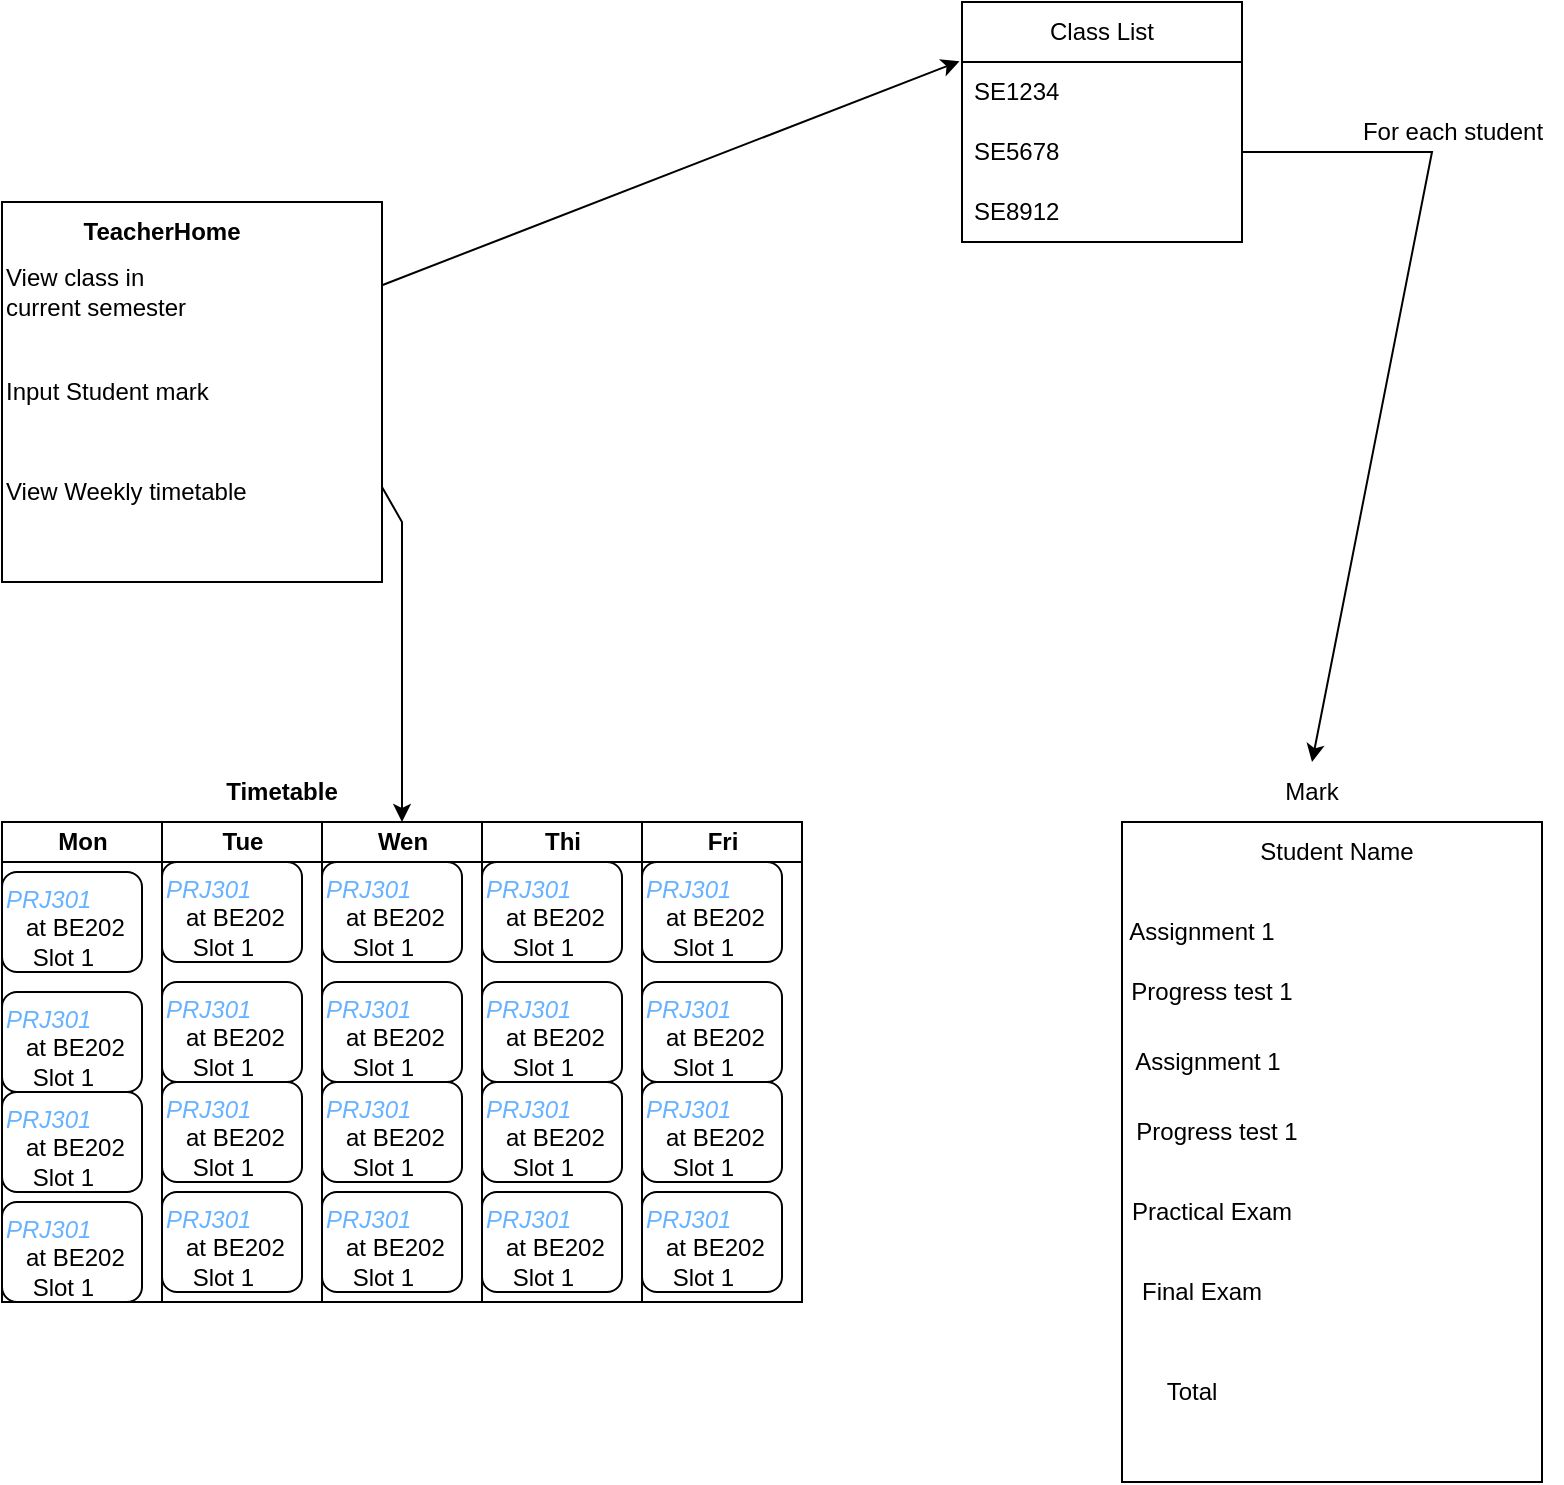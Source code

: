 <mxfile version="22.0.4" type="github" pages="3">
  <diagram name="Trang-1" id="lrLMCMZ89S8RirNt2OGC">
    <mxGraphModel dx="1050" dy="566" grid="1" gridSize="10" guides="1" tooltips="1" connect="1" arrows="1" fold="1" page="1" pageScale="1" pageWidth="827" pageHeight="1169" background="none" math="0" shadow="0">
      <root>
        <mxCell id="0" />
        <mxCell id="1" parent="0" />
        <mxCell id="62X3WdJCpgT0yJd-97B1-1" value="" style="whiteSpace=wrap;html=1;aspect=fixed;" parent="1" vertex="1">
          <mxGeometry y="110" width="190" height="190" as="geometry" />
        </mxCell>
        <mxCell id="62X3WdJCpgT0yJd-97B1-2" value="TeacherHome" style="text;html=1;strokeColor=none;fillColor=none;align=center;verticalAlign=middle;whiteSpace=wrap;rounded=0;fontStyle=1" parent="1" vertex="1">
          <mxGeometry x="50" y="110" width="60" height="30" as="geometry" />
        </mxCell>
        <mxCell id="62X3WdJCpgT0yJd-97B1-3" value="View class in current semester&amp;nbsp;" style="text;html=1;strokeColor=none;fillColor=none;align=left;verticalAlign=middle;whiteSpace=wrap;rounded=0;" parent="1" vertex="1">
          <mxGeometry y="140" width="110" height="30" as="geometry" />
        </mxCell>
        <mxCell id="62X3WdJCpgT0yJd-97B1-4" value="Input Student mark" style="text;html=1;strokeColor=none;fillColor=none;align=left;verticalAlign=middle;whiteSpace=wrap;rounded=0;" parent="1" vertex="1">
          <mxGeometry y="190" width="110" height="30" as="geometry" />
        </mxCell>
        <mxCell id="62X3WdJCpgT0yJd-97B1-5" value="View&amp;nbsp;Weekly&amp;nbsp;&lt;span style=&quot;background-color: initial;&quot;&gt;timetable&lt;/span&gt;" style="text;html=1;strokeColor=none;fillColor=none;align=left;verticalAlign=middle;whiteSpace=wrap;rounded=0;" parent="1" vertex="1">
          <mxGeometry y="240" width="140" height="30" as="geometry" />
        </mxCell>
        <mxCell id="62X3WdJCpgT0yJd-97B1-13" value="Mon" style="swimlane;startSize=20;html=1;" parent="1" vertex="1">
          <mxGeometry y="420" width="80" height="240" as="geometry" />
        </mxCell>
        <mxCell id="62X3WdJCpgT0yJd-97B1-20" value="&lt;i style=&quot;color: rgb(102, 178, 255);&quot;&gt;PRJ301&amp;nbsp;&lt;br&gt;&lt;/i&gt;&amp;nbsp; &amp;nbsp;at BE202&lt;br&gt;&amp;nbsp; &amp;nbsp; Slot 1&amp;nbsp;" style="rounded=1;whiteSpace=wrap;html=1;align=left;verticalAlign=top;" parent="62X3WdJCpgT0yJd-97B1-13" vertex="1">
          <mxGeometry y="25" width="70" height="50" as="geometry" />
        </mxCell>
        <mxCell id="62X3WdJCpgT0yJd-97B1-21" value="&lt;i style=&quot;color: rgb(102, 178, 255);&quot;&gt;PRJ301&amp;nbsp;&lt;br&gt;&lt;/i&gt;&amp;nbsp; &amp;nbsp;at BE202&lt;br&gt;&amp;nbsp; &amp;nbsp; Slot 1&amp;nbsp;" style="rounded=1;whiteSpace=wrap;html=1;align=left;verticalAlign=top;" parent="62X3WdJCpgT0yJd-97B1-13" vertex="1">
          <mxGeometry y="85" width="70" height="50" as="geometry" />
        </mxCell>
        <mxCell id="62X3WdJCpgT0yJd-97B1-22" value="&lt;i style=&quot;color: rgb(102, 178, 255);&quot;&gt;PRJ301&amp;nbsp;&lt;br&gt;&lt;/i&gt;&amp;nbsp; &amp;nbsp;at BE202&lt;br&gt;&amp;nbsp; &amp;nbsp; Slot 1&amp;nbsp;" style="rounded=1;whiteSpace=wrap;html=1;align=left;verticalAlign=top;" parent="62X3WdJCpgT0yJd-97B1-13" vertex="1">
          <mxGeometry y="135" width="70" height="50" as="geometry" />
        </mxCell>
        <mxCell id="62X3WdJCpgT0yJd-97B1-27" value="&lt;i style=&quot;color: rgb(102, 178, 255);&quot;&gt;PRJ301&amp;nbsp;&lt;br&gt;&lt;/i&gt;&amp;nbsp; &amp;nbsp;at BE202&lt;br&gt;&amp;nbsp; &amp;nbsp; Slot 1&amp;nbsp;" style="rounded=1;whiteSpace=wrap;html=1;align=left;verticalAlign=top;" parent="62X3WdJCpgT0yJd-97B1-13" vertex="1">
          <mxGeometry y="190" width="70" height="50" as="geometry" />
        </mxCell>
        <mxCell id="62X3WdJCpgT0yJd-97B1-14" value="Tue" style="swimlane;startSize=20;html=1;" parent="1" vertex="1">
          <mxGeometry x="80" y="420" width="80" height="240" as="geometry" />
        </mxCell>
        <mxCell id="62X3WdJCpgT0yJd-97B1-44" value="&lt;i style=&quot;color: rgb(102, 178, 255);&quot;&gt;PRJ301&amp;nbsp;&lt;br&gt;&lt;/i&gt;&amp;nbsp; &amp;nbsp;at BE202&lt;br&gt;&amp;nbsp; &amp;nbsp; Slot 1&amp;nbsp;" style="rounded=1;whiteSpace=wrap;html=1;align=left;verticalAlign=top;" parent="62X3WdJCpgT0yJd-97B1-14" vertex="1">
          <mxGeometry y="20" width="70" height="50" as="geometry" />
        </mxCell>
        <mxCell id="62X3WdJCpgT0yJd-97B1-45" value="&lt;i style=&quot;color: rgb(102, 178, 255);&quot;&gt;PRJ301&amp;nbsp;&lt;br&gt;&lt;/i&gt;&amp;nbsp; &amp;nbsp;at BE202&lt;br&gt;&amp;nbsp; &amp;nbsp; Slot 1&amp;nbsp;" style="rounded=1;whiteSpace=wrap;html=1;align=left;verticalAlign=top;" parent="62X3WdJCpgT0yJd-97B1-14" vertex="1">
          <mxGeometry y="80" width="70" height="50" as="geometry" />
        </mxCell>
        <mxCell id="62X3WdJCpgT0yJd-97B1-46" value="&lt;i style=&quot;color: rgb(102, 178, 255);&quot;&gt;PRJ301&amp;nbsp;&lt;br&gt;&lt;/i&gt;&amp;nbsp; &amp;nbsp;at BE202&lt;br&gt;&amp;nbsp; &amp;nbsp; Slot 1&amp;nbsp;" style="rounded=1;whiteSpace=wrap;html=1;align=left;verticalAlign=top;" parent="62X3WdJCpgT0yJd-97B1-14" vertex="1">
          <mxGeometry y="130" width="70" height="50" as="geometry" />
        </mxCell>
        <mxCell id="62X3WdJCpgT0yJd-97B1-47" value="&lt;i style=&quot;color: rgb(102, 178, 255);&quot;&gt;PRJ301&amp;nbsp;&lt;br&gt;&lt;/i&gt;&amp;nbsp; &amp;nbsp;at BE202&lt;br&gt;&amp;nbsp; &amp;nbsp; Slot 1&amp;nbsp;" style="rounded=1;whiteSpace=wrap;html=1;align=left;verticalAlign=top;" parent="62X3WdJCpgT0yJd-97B1-14" vertex="1">
          <mxGeometry y="185" width="70" height="50" as="geometry" />
        </mxCell>
        <mxCell id="62X3WdJCpgT0yJd-97B1-15" value="Wen" style="swimlane;startSize=20;html=1;" parent="1" vertex="1">
          <mxGeometry x="160" y="420" width="80" height="240" as="geometry" />
        </mxCell>
        <mxCell id="62X3WdJCpgT0yJd-97B1-28" value="&lt;i style=&quot;color: rgb(102, 178, 255);&quot;&gt;PRJ301&amp;nbsp;&lt;br&gt;&lt;/i&gt;&amp;nbsp; &amp;nbsp;at BE202&lt;br&gt;&amp;nbsp; &amp;nbsp; Slot 1&amp;nbsp;" style="rounded=1;whiteSpace=wrap;html=1;align=left;verticalAlign=top;" parent="62X3WdJCpgT0yJd-97B1-15" vertex="1">
          <mxGeometry y="20" width="70" height="50" as="geometry" />
        </mxCell>
        <mxCell id="62X3WdJCpgT0yJd-97B1-29" value="&lt;i style=&quot;color: rgb(102, 178, 255);&quot;&gt;PRJ301&amp;nbsp;&lt;br&gt;&lt;/i&gt;&amp;nbsp; &amp;nbsp;at BE202&lt;br&gt;&amp;nbsp; &amp;nbsp; Slot 1&amp;nbsp;" style="rounded=1;whiteSpace=wrap;html=1;align=left;verticalAlign=top;" parent="62X3WdJCpgT0yJd-97B1-15" vertex="1">
          <mxGeometry y="80" width="70" height="50" as="geometry" />
        </mxCell>
        <mxCell id="62X3WdJCpgT0yJd-97B1-30" value="&lt;i style=&quot;color: rgb(102, 178, 255);&quot;&gt;PRJ301&amp;nbsp;&lt;br&gt;&lt;/i&gt;&amp;nbsp; &amp;nbsp;at BE202&lt;br&gt;&amp;nbsp; &amp;nbsp; Slot 1&amp;nbsp;" style="rounded=1;whiteSpace=wrap;html=1;align=left;verticalAlign=top;" parent="62X3WdJCpgT0yJd-97B1-15" vertex="1">
          <mxGeometry y="130" width="70" height="50" as="geometry" />
        </mxCell>
        <mxCell id="62X3WdJCpgT0yJd-97B1-31" value="&lt;i style=&quot;color: rgb(102, 178, 255);&quot;&gt;PRJ301&amp;nbsp;&lt;br&gt;&lt;/i&gt;&amp;nbsp; &amp;nbsp;at BE202&lt;br&gt;&amp;nbsp; &amp;nbsp; Slot 1&amp;nbsp;" style="rounded=1;whiteSpace=wrap;html=1;align=left;verticalAlign=top;" parent="62X3WdJCpgT0yJd-97B1-15" vertex="1">
          <mxGeometry y="185" width="70" height="50" as="geometry" />
        </mxCell>
        <mxCell id="62X3WdJCpgT0yJd-97B1-16" value="Thi" style="swimlane;startSize=20;html=1;" parent="1" vertex="1">
          <mxGeometry x="240" y="420" width="80" height="240" as="geometry" />
        </mxCell>
        <mxCell id="62X3WdJCpgT0yJd-97B1-32" value="&lt;i style=&quot;color: rgb(102, 178, 255);&quot;&gt;PRJ301&amp;nbsp;&lt;br&gt;&lt;/i&gt;&amp;nbsp; &amp;nbsp;at BE202&lt;br&gt;&amp;nbsp; &amp;nbsp; Slot 1&amp;nbsp;" style="rounded=1;whiteSpace=wrap;html=1;align=left;verticalAlign=top;" parent="62X3WdJCpgT0yJd-97B1-16" vertex="1">
          <mxGeometry y="20" width="70" height="50" as="geometry" />
        </mxCell>
        <mxCell id="62X3WdJCpgT0yJd-97B1-33" value="&lt;i style=&quot;color: rgb(102, 178, 255);&quot;&gt;PRJ301&amp;nbsp;&lt;br&gt;&lt;/i&gt;&amp;nbsp; &amp;nbsp;at BE202&lt;br&gt;&amp;nbsp; &amp;nbsp; Slot 1&amp;nbsp;" style="rounded=1;whiteSpace=wrap;html=1;align=left;verticalAlign=top;" parent="62X3WdJCpgT0yJd-97B1-16" vertex="1">
          <mxGeometry y="80" width="70" height="50" as="geometry" />
        </mxCell>
        <mxCell id="62X3WdJCpgT0yJd-97B1-34" value="&lt;i style=&quot;color: rgb(102, 178, 255);&quot;&gt;PRJ301&amp;nbsp;&lt;br&gt;&lt;/i&gt;&amp;nbsp; &amp;nbsp;at BE202&lt;br&gt;&amp;nbsp; &amp;nbsp; Slot 1&amp;nbsp;" style="rounded=1;whiteSpace=wrap;html=1;align=left;verticalAlign=top;" parent="62X3WdJCpgT0yJd-97B1-16" vertex="1">
          <mxGeometry y="130" width="70" height="50" as="geometry" />
        </mxCell>
        <mxCell id="62X3WdJCpgT0yJd-97B1-35" value="&lt;i style=&quot;color: rgb(102, 178, 255);&quot;&gt;PRJ301&amp;nbsp;&lt;br&gt;&lt;/i&gt;&amp;nbsp; &amp;nbsp;at BE202&lt;br&gt;&amp;nbsp; &amp;nbsp; Slot 1&amp;nbsp;" style="rounded=1;whiteSpace=wrap;html=1;align=left;verticalAlign=top;" parent="62X3WdJCpgT0yJd-97B1-16" vertex="1">
          <mxGeometry y="185" width="70" height="50" as="geometry" />
        </mxCell>
        <mxCell id="62X3WdJCpgT0yJd-97B1-17" value="Fri" style="swimlane;startSize=20;html=1;" parent="1" vertex="1">
          <mxGeometry x="320" y="420" width="80" height="240" as="geometry" />
        </mxCell>
        <mxCell id="62X3WdJCpgT0yJd-97B1-36" value="&lt;i style=&quot;color: rgb(102, 178, 255);&quot;&gt;PRJ301&amp;nbsp;&lt;br&gt;&lt;/i&gt;&amp;nbsp; &amp;nbsp;at BE202&lt;br&gt;&amp;nbsp; &amp;nbsp; Slot 1&amp;nbsp;" style="rounded=1;whiteSpace=wrap;html=1;align=left;verticalAlign=top;" parent="62X3WdJCpgT0yJd-97B1-17" vertex="1">
          <mxGeometry y="20" width="70" height="50" as="geometry" />
        </mxCell>
        <mxCell id="62X3WdJCpgT0yJd-97B1-37" value="&lt;i style=&quot;color: rgb(102, 178, 255);&quot;&gt;PRJ301&amp;nbsp;&lt;br&gt;&lt;/i&gt;&amp;nbsp; &amp;nbsp;at BE202&lt;br&gt;&amp;nbsp; &amp;nbsp; Slot 1&amp;nbsp;" style="rounded=1;whiteSpace=wrap;html=1;align=left;verticalAlign=top;" parent="62X3WdJCpgT0yJd-97B1-17" vertex="1">
          <mxGeometry y="80" width="70" height="50" as="geometry" />
        </mxCell>
        <mxCell id="62X3WdJCpgT0yJd-97B1-38" value="&lt;i style=&quot;color: rgb(102, 178, 255);&quot;&gt;PRJ301&amp;nbsp;&lt;br&gt;&lt;/i&gt;&amp;nbsp; &amp;nbsp;at BE202&lt;br&gt;&amp;nbsp; &amp;nbsp; Slot 1&amp;nbsp;" style="rounded=1;whiteSpace=wrap;html=1;align=left;verticalAlign=top;" parent="62X3WdJCpgT0yJd-97B1-17" vertex="1">
          <mxGeometry y="130" width="70" height="50" as="geometry" />
        </mxCell>
        <mxCell id="62X3WdJCpgT0yJd-97B1-39" value="&lt;i style=&quot;color: rgb(102, 178, 255);&quot;&gt;PRJ301&amp;nbsp;&lt;br&gt;&lt;/i&gt;&amp;nbsp; &amp;nbsp;at BE202&lt;br&gt;&amp;nbsp; &amp;nbsp; Slot 1&amp;nbsp;" style="rounded=1;whiteSpace=wrap;html=1;align=left;verticalAlign=top;" parent="62X3WdJCpgT0yJd-97B1-17" vertex="1">
          <mxGeometry y="185" width="70" height="50" as="geometry" />
        </mxCell>
        <mxCell id="62X3WdJCpgT0yJd-97B1-18" value="&lt;b&gt;Timetable&lt;/b&gt;" style="text;html=1;strokeColor=none;fillColor=none;align=center;verticalAlign=middle;whiteSpace=wrap;rounded=0;" parent="1" vertex="1">
          <mxGeometry x="110" y="390" width="60" height="30" as="geometry" />
        </mxCell>
        <mxCell id="62X3WdJCpgT0yJd-97B1-48" value="" style="endArrow=classic;html=1;rounded=0;exitX=1;exitY=0.75;exitDx=0;exitDy=0;entryX=0.5;entryY=0;entryDx=0;entryDy=0;" parent="1" source="62X3WdJCpgT0yJd-97B1-1" target="62X3WdJCpgT0yJd-97B1-15" edge="1">
          <mxGeometry width="50" height="50" relative="1" as="geometry">
            <mxPoint x="215" y="270" as="sourcePoint" />
            <mxPoint x="265" y="220" as="targetPoint" />
            <Array as="points">
              <mxPoint x="200" y="270" />
            </Array>
          </mxGeometry>
        </mxCell>
        <mxCell id="62X3WdJCpgT0yJd-97B1-49" value="Class List" style="swimlane;fontStyle=0;childLayout=stackLayout;horizontal=1;startSize=30;horizontalStack=0;resizeParent=1;resizeParentMax=0;resizeLast=0;collapsible=1;marginBottom=0;whiteSpace=wrap;html=1;" parent="1" vertex="1">
          <mxGeometry x="480" y="10" width="140" height="120" as="geometry" />
        </mxCell>
        <mxCell id="62X3WdJCpgT0yJd-97B1-50" value="SE1234" style="text;strokeColor=none;fillColor=none;align=left;verticalAlign=middle;spacingLeft=4;spacingRight=4;overflow=hidden;points=[[0,0.5],[1,0.5]];portConstraint=eastwest;rotatable=0;whiteSpace=wrap;html=1;" parent="62X3WdJCpgT0yJd-97B1-49" vertex="1">
          <mxGeometry y="30" width="140" height="30" as="geometry" />
        </mxCell>
        <mxCell id="62X3WdJCpgT0yJd-97B1-51" value="SE5678" style="text;strokeColor=none;fillColor=none;align=left;verticalAlign=middle;spacingLeft=4;spacingRight=4;overflow=hidden;points=[[0,0.5],[1,0.5]];portConstraint=eastwest;rotatable=0;whiteSpace=wrap;html=1;" parent="62X3WdJCpgT0yJd-97B1-49" vertex="1">
          <mxGeometry y="60" width="140" height="30" as="geometry" />
        </mxCell>
        <mxCell id="62X3WdJCpgT0yJd-97B1-52" value="SE8912" style="text;strokeColor=none;fillColor=none;align=left;verticalAlign=middle;spacingLeft=4;spacingRight=4;overflow=hidden;points=[[0,0.5],[1,0.5]];portConstraint=eastwest;rotatable=0;whiteSpace=wrap;html=1;" parent="62X3WdJCpgT0yJd-97B1-49" vertex="1">
          <mxGeometry y="90" width="140" height="30" as="geometry" />
        </mxCell>
        <mxCell id="62X3WdJCpgT0yJd-97B1-60" value="" style="endArrow=classic;html=1;rounded=0;exitX=1;exitY=0.219;exitDx=0;exitDy=0;exitPerimeter=0;entryX=-0.009;entryY=-0.013;entryDx=0;entryDy=0;entryPerimeter=0;" parent="1" source="62X3WdJCpgT0yJd-97B1-1" target="62X3WdJCpgT0yJd-97B1-50" edge="1">
          <mxGeometry width="50" height="50" relative="1" as="geometry">
            <mxPoint x="320" y="140" as="sourcePoint" />
            <mxPoint x="370" y="90" as="targetPoint" />
          </mxGeometry>
        </mxCell>
        <mxCell id="62X3WdJCpgT0yJd-97B1-63" value="" style="endArrow=classic;html=1;rounded=0;exitX=1;exitY=0.5;exitDx=0;exitDy=0;entryX=0.5;entryY=0;entryDx=0;entryDy=0;" parent="1" source="62X3WdJCpgT0yJd-97B1-51" target="62X3WdJCpgT0yJd-97B1-68" edge="1">
          <mxGeometry width="50" height="50" relative="1" as="geometry">
            <mxPoint x="690" y="100" as="sourcePoint" />
            <mxPoint x="530" y="210" as="targetPoint" />
            <Array as="points">
              <mxPoint x="715" y="85" />
            </Array>
          </mxGeometry>
        </mxCell>
        <mxCell id="62X3WdJCpgT0yJd-97B1-67" value="For each student" style="text;html=1;align=center;verticalAlign=middle;resizable=0;points=[];autosize=1;strokeColor=none;fillColor=none;" parent="1" vertex="1">
          <mxGeometry x="670" y="60" width="110" height="30" as="geometry" />
        </mxCell>
        <mxCell id="62X3WdJCpgT0yJd-97B1-68" value="Mark" style="text;html=1;strokeColor=none;fillColor=none;align=center;verticalAlign=middle;whiteSpace=wrap;rounded=0;" parent="1" vertex="1">
          <mxGeometry x="625" y="390" width="60" height="30" as="geometry" />
        </mxCell>
        <mxCell id="kbMPqpUgiRcnFKqzoY_I-2" value="" style="rounded=0;whiteSpace=wrap;html=1;" vertex="1" parent="1">
          <mxGeometry x="560" y="420" width="210" height="330" as="geometry" />
        </mxCell>
        <mxCell id="kbMPqpUgiRcnFKqzoY_I-3" value="Student Name" style="text;html=1;strokeColor=none;fillColor=none;align=center;verticalAlign=middle;whiteSpace=wrap;rounded=0;" vertex="1" parent="1">
          <mxGeometry x="625" y="420" width="85" height="30" as="geometry" />
        </mxCell>
        <mxCell id="kbMPqpUgiRcnFKqzoY_I-4" value="Progress test 1" style="text;html=1;strokeColor=none;fillColor=none;align=center;verticalAlign=middle;whiteSpace=wrap;rounded=0;" vertex="1" parent="1">
          <mxGeometry x="560" y="490" width="90" height="30" as="geometry" />
        </mxCell>
        <mxCell id="kbMPqpUgiRcnFKqzoY_I-5" value="Progress test 1" style="text;html=1;strokeColor=none;fillColor=none;align=center;verticalAlign=middle;whiteSpace=wrap;rounded=0;" vertex="1" parent="1">
          <mxGeometry x="565" y="560" width="85" height="30" as="geometry" />
        </mxCell>
        <mxCell id="kbMPqpUgiRcnFKqzoY_I-6" value="Assignment 1" style="text;html=1;strokeColor=none;fillColor=none;align=center;verticalAlign=middle;whiteSpace=wrap;rounded=0;" vertex="1" parent="1">
          <mxGeometry x="560" y="460" width="80" height="30" as="geometry" />
        </mxCell>
        <mxCell id="kbMPqpUgiRcnFKqzoY_I-7" value="Assignment 1" style="text;html=1;strokeColor=none;fillColor=none;align=center;verticalAlign=middle;whiteSpace=wrap;rounded=0;" vertex="1" parent="1">
          <mxGeometry x="562.5" y="525" width="80" height="30" as="geometry" />
        </mxCell>
        <mxCell id="kbMPqpUgiRcnFKqzoY_I-8" value="Practical Exam" style="text;html=1;strokeColor=none;fillColor=none;align=center;verticalAlign=middle;whiteSpace=wrap;rounded=0;" vertex="1" parent="1">
          <mxGeometry x="560" y="600" width="90" height="30" as="geometry" />
        </mxCell>
        <mxCell id="kbMPqpUgiRcnFKqzoY_I-10" value="Final Exam" style="text;html=1;strokeColor=none;fillColor=none;align=center;verticalAlign=middle;whiteSpace=wrap;rounded=0;" vertex="1" parent="1">
          <mxGeometry x="560" y="640" width="80" height="30" as="geometry" />
        </mxCell>
        <mxCell id="kbMPqpUgiRcnFKqzoY_I-11" value="Total" style="text;html=1;strokeColor=none;fillColor=none;align=center;verticalAlign=middle;whiteSpace=wrap;rounded=0;" vertex="1" parent="1">
          <mxGeometry x="565" y="690" width="60" height="30" as="geometry" />
        </mxCell>
      </root>
    </mxGraphModel>
  </diagram>
  <diagram id="BWUewX7u6Z7TZRY_ffb4" name="Trang-2">
    <mxGraphModel dx="1050" dy="1735" grid="1" gridSize="10" guides="1" tooltips="1" connect="1" arrows="1" fold="1" page="1" pageScale="1" pageWidth="827" pageHeight="1169" math="0" shadow="0">
      <root>
        <mxCell id="0" />
        <mxCell id="1" parent="0" />
        <mxCell id="vPoRkNdX54TCppejiCDA-2" value="" style="rounded=0;whiteSpace=wrap;html=1;" parent="1" vertex="1">
          <mxGeometry width="200" height="150" as="geometry" />
        </mxCell>
        <mxCell id="vPoRkNdX54TCppejiCDA-3" value="Admin Home" style="text;html=1;strokeColor=none;fillColor=none;align=center;verticalAlign=middle;whiteSpace=wrap;rounded=0;fontStyle=1" parent="1" vertex="1">
          <mxGeometry x="50" y="-30" width="90" height="30" as="geometry" />
        </mxCell>
        <mxCell id="vPoRkNdX54TCppejiCDA-4" value="Register Student" style="text;html=1;strokeColor=none;fillColor=none;align=left;verticalAlign=middle;whiteSpace=wrap;rounded=0;" parent="1" vertex="1">
          <mxGeometry y="10" width="120" height="30" as="geometry" />
        </mxCell>
        <mxCell id="vPoRkNdX54TCppejiCDA-5" value="Register Class" style="text;html=1;strokeColor=none;fillColor=none;align=left;verticalAlign=middle;whiteSpace=wrap;rounded=0;" parent="1" vertex="1">
          <mxGeometry y="40" width="120" height="30" as="geometry" />
        </mxCell>
        <mxCell id="vPoRkNdX54TCppejiCDA-6" value="Delete Student" style="text;html=1;strokeColor=none;fillColor=none;align=left;verticalAlign=middle;whiteSpace=wrap;rounded=0;" parent="1" vertex="1">
          <mxGeometry y="70" width="120" height="30" as="geometry" />
        </mxCell>
        <mxCell id="vPoRkNdX54TCppejiCDA-7" value="Change Student Major" style="text;html=1;strokeColor=none;fillColor=none;align=left;verticalAlign=middle;whiteSpace=wrap;rounded=0;" parent="1" vertex="1">
          <mxGeometry y="100" width="140" height="30" as="geometry" />
        </mxCell>
      </root>
    </mxGraphModel>
  </diagram>
  <diagram id="R2n1BXFLMNcoUqrF3E1u" name="Database Design">
    <mxGraphModel dx="1050" dy="566" grid="1" gridSize="10" guides="1" tooltips="1" connect="1" arrows="1" fold="1" page="1" pageScale="1" pageWidth="827" pageHeight="1169" math="0" shadow="0">
      <root>
        <mxCell id="0" />
        <mxCell id="1" parent="0" />
        <mxCell id="UT1mVBPPoFRzfA9oM44p-1" value="Students Table" style="swimlane;whiteSpace=wrap;html=1;" vertex="1" parent="1">
          <mxGeometry x="20" y="10" width="200" height="200" as="geometry" />
        </mxCell>
        <mxCell id="UT1mVBPPoFRzfA9oM44p-2" value="Courses Table&lt;span style=&quot;color: rgb(209, 213, 219); font-family: Söhne, ui-sans-serif, system-ui, -apple-system, &amp;quot;Segoe UI&amp;quot;, Roboto, Ubuntu, Cantarell, &amp;quot;Noto Sans&amp;quot;, sans-serif, &amp;quot;Helvetica Neue&amp;quot;, Arial, &amp;quot;Apple Color Emoji&amp;quot;, &amp;quot;Segoe UI Emoji&amp;quot;, &amp;quot;Segoe UI Symbol&amp;quot;, &amp;quot;Noto Color Emoji&amp;quot;; font-size: 16px; font-weight: 400; text-align: left; background-color: rgb(68, 70, 84);&quot;&gt; &lt;/span&gt;" style="swimlane;whiteSpace=wrap;html=1;" vertex="1" parent="1">
          <mxGeometry x="300" y="10" width="200" height="200" as="geometry" />
        </mxCell>
        <mxCell id="UT1mVBPPoFRzfA9oM44p-3" value="Instructors Table" style="swimlane;whiteSpace=wrap;html=1;" vertex="1" parent="1">
          <mxGeometry x="580" y="10" width="200" height="200" as="geometry" />
        </mxCell>
        <mxCell id="UT1mVBPPoFRzfA9oM44p-4" value="Grades Table" style="swimlane;whiteSpace=wrap;html=1;" vertex="1" parent="1">
          <mxGeometry x="20" y="330" width="200" height="200" as="geometry" />
        </mxCell>
      </root>
    </mxGraphModel>
  </diagram>
</mxfile>
